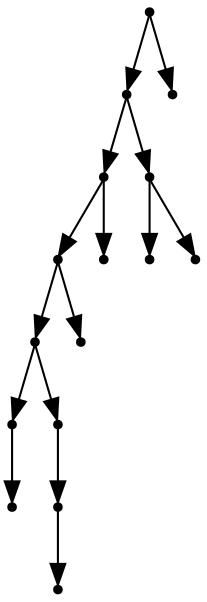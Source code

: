 digraph {
  15 [shape=point];
  13 [shape=point];
  9 [shape=point];
  7 [shape=point];
  5 [shape=point];
  1 [shape=point];
  0 [shape=point];
  4 [shape=point];
  3 [shape=point];
  2 [shape=point];
  6 [shape=point];
  8 [shape=point];
  12 [shape=point];
  10 [shape=point];
  11 [shape=point];
  14 [shape=point];
15 -> 13;
13 -> 9;
9 -> 7;
7 -> 5;
5 -> 1;
1 -> 0;
5 -> 4;
4 -> 3;
3 -> 2;
7 -> 6;
9 -> 8;
13 -> 12;
12 -> 10;
12 -> 11;
15 -> 14;
}
